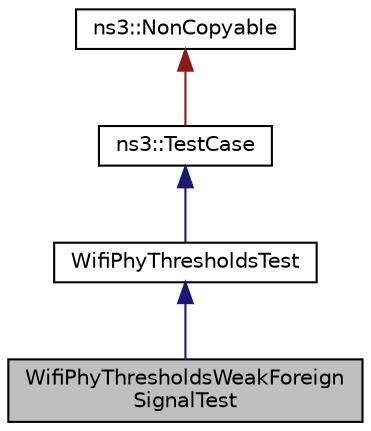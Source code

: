 digraph "WifiPhyThresholdsWeakForeignSignalTest"
{
 // LATEX_PDF_SIZE
  edge [fontname="Helvetica",fontsize="10",labelfontname="Helvetica",labelfontsize="10"];
  node [fontname="Helvetica",fontsize="10",shape=record];
  Node1 [label="WifiPhyThresholdsWeakForeign\lSignalTest",height=0.2,width=0.4,color="black", fillcolor="grey75", style="filled", fontcolor="black",tooltip="Wifi Phy Threshold Weak Foreign Signal Test."];
  Node2 -> Node1 [dir="back",color="midnightblue",fontsize="10",style="solid",fontname="Helvetica"];
  Node2 [label="WifiPhyThresholdsTest",height=0.2,width=0.4,color="black", fillcolor="white", style="filled",URL="$class_wifi_phy_thresholds_test.html",tooltip="Wifi Phy Threshold Test base class."];
  Node3 -> Node2 [dir="back",color="midnightblue",fontsize="10",style="solid",fontname="Helvetica"];
  Node3 [label="ns3::TestCase",height=0.2,width=0.4,color="black", fillcolor="white", style="filled",URL="$classns3_1_1_test_case.html",tooltip="encapsulates test code"];
  Node4 -> Node3 [dir="back",color="firebrick4",fontsize="10",style="solid",fontname="Helvetica"];
  Node4 [label="ns3::NonCopyable",height=0.2,width=0.4,color="black", fillcolor="white", style="filled",URL="$classns3_1_1_non_copyable.html",tooltip="A base class for (non-Singleton) objects which shouldn't be copied."];
}
